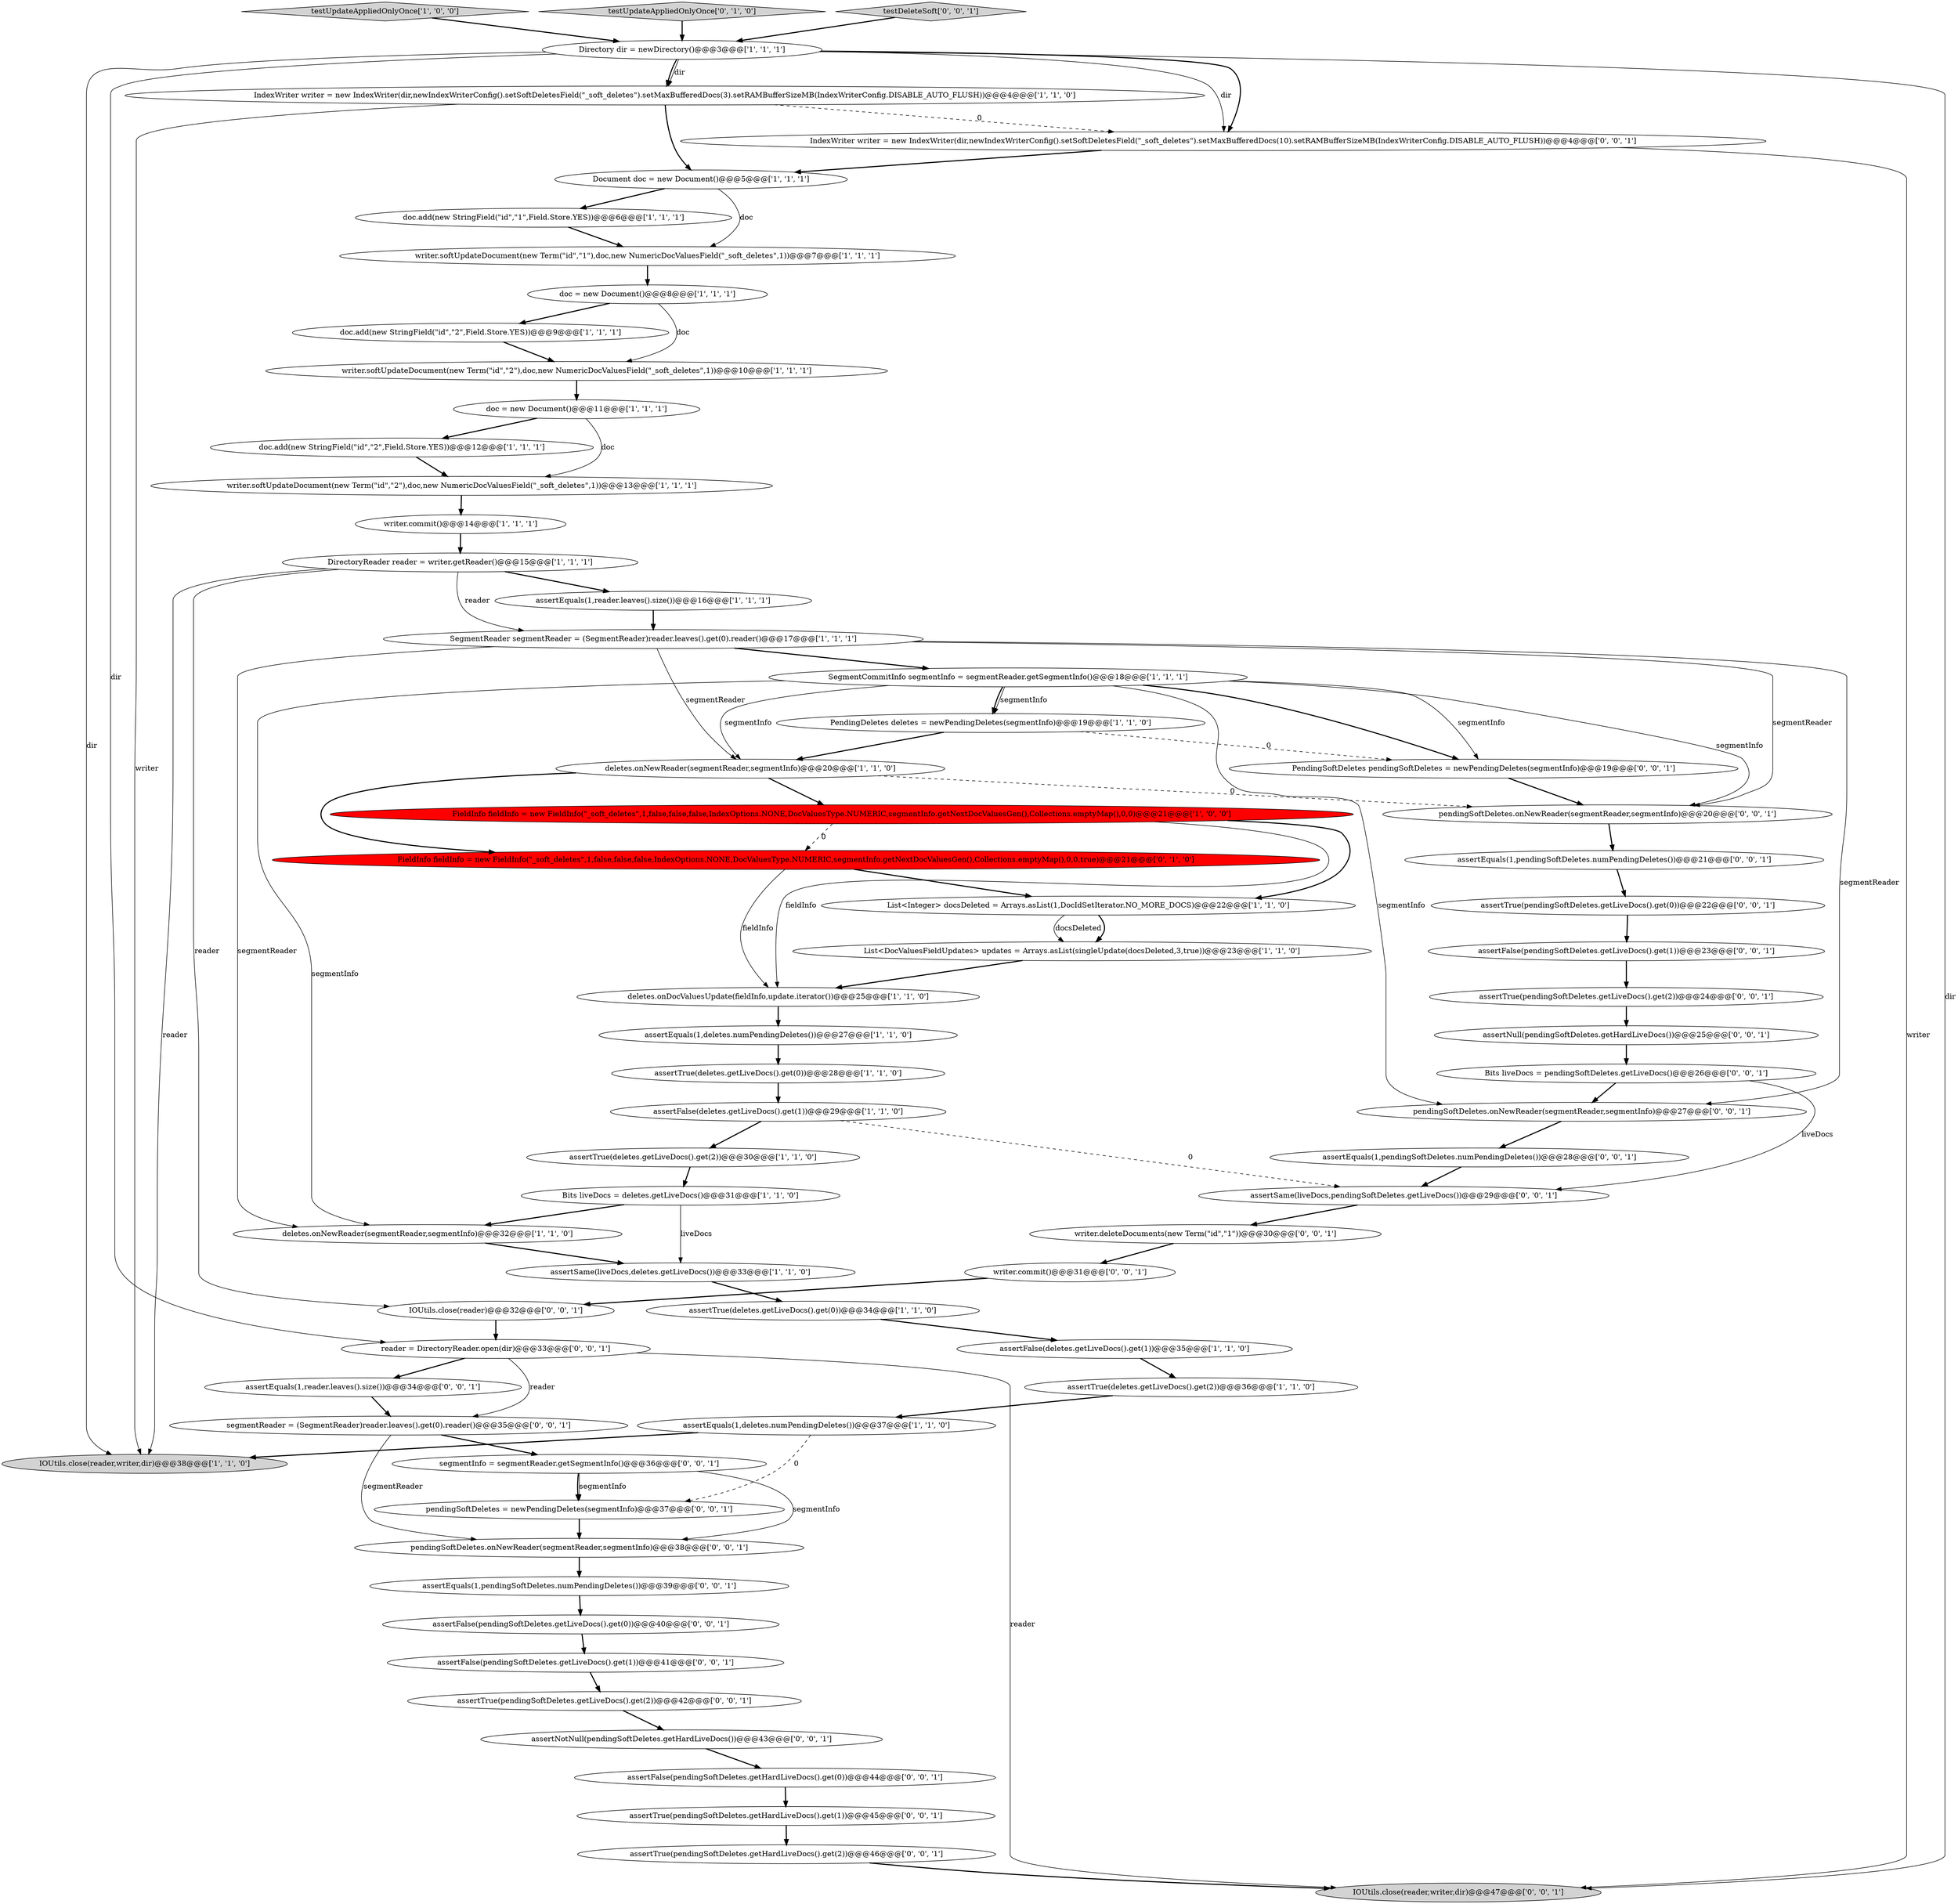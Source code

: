 digraph {
57 [style = filled, label = "segmentReader = (SegmentReader)reader.leaves().get(0).reader()@@@35@@@['0', '0', '1']", fillcolor = white, shape = ellipse image = "AAA0AAABBB3BBB"];
13 [style = filled, label = "testUpdateAppliedOnlyOnce['1', '0', '0']", fillcolor = lightgray, shape = diamond image = "AAA0AAABBB1BBB"];
5 [style = filled, label = "DirectoryReader reader = writer.getReader()@@@15@@@['1', '1', '1']", fillcolor = white, shape = ellipse image = "AAA0AAABBB1BBB"];
36 [style = filled, label = "testUpdateAppliedOnlyOnce['0', '1', '0']", fillcolor = lightgray, shape = diamond image = "AAA0AAABBB2BBB"];
7 [style = filled, label = "List<DocValuesFieldUpdates> updates = Arrays.asList(singleUpdate(docsDeleted,3,true))@@@23@@@['1', '1', '0']", fillcolor = white, shape = ellipse image = "AAA0AAABBB1BBB"];
6 [style = filled, label = "doc.add(new StringField(\"id\",\"2\",Field.Store.YES))@@@9@@@['1', '1', '1']", fillcolor = white, shape = ellipse image = "AAA0AAABBB1BBB"];
39 [style = filled, label = "IOUtils.close(reader)@@@32@@@['0', '0', '1']", fillcolor = white, shape = ellipse image = "AAA0AAABBB3BBB"];
63 [style = filled, label = "assertTrue(pendingSoftDeletes.getHardLiveDocs().get(1))@@@45@@@['0', '0', '1']", fillcolor = white, shape = ellipse image = "AAA0AAABBB3BBB"];
64 [style = filled, label = "assertFalse(pendingSoftDeletes.getLiveDocs().get(1))@@@41@@@['0', '0', '1']", fillcolor = white, shape = ellipse image = "AAA0AAABBB3BBB"];
25 [style = filled, label = "SegmentReader segmentReader = (SegmentReader)reader.leaves().get(0).reader()@@@17@@@['1', '1', '1']", fillcolor = white, shape = ellipse image = "AAA0AAABBB1BBB"];
0 [style = filled, label = "doc.add(new StringField(\"id\",\"2\",Field.Store.YES))@@@12@@@['1', '1', '1']", fillcolor = white, shape = ellipse image = "AAA0AAABBB1BBB"];
66 [style = filled, label = "assertTrue(pendingSoftDeletes.getLiveDocs().get(2))@@@24@@@['0', '0', '1']", fillcolor = white, shape = ellipse image = "AAA0AAABBB3BBB"];
43 [style = filled, label = "writer.deleteDocuments(new Term(\"id\",\"1\"))@@@30@@@['0', '0', '1']", fillcolor = white, shape = ellipse image = "AAA0AAABBB3BBB"];
16 [style = filled, label = "deletes.onNewReader(segmentReader,segmentInfo)@@@32@@@['1', '1', '0']", fillcolor = white, shape = ellipse image = "AAA0AAABBB1BBB"];
44 [style = filled, label = "Bits liveDocs = pendingSoftDeletes.getLiveDocs()@@@26@@@['0', '0', '1']", fillcolor = white, shape = ellipse image = "AAA0AAABBB3BBB"];
19 [style = filled, label = "assertTrue(deletes.getLiveDocs().get(0))@@@34@@@['1', '1', '0']", fillcolor = white, shape = ellipse image = "AAA0AAABBB1BBB"];
27 [style = filled, label = "PendingDeletes deletes = newPendingDeletes(segmentInfo)@@@19@@@['1', '1', '0']", fillcolor = white, shape = ellipse image = "AAA0AAABBB1BBB"];
42 [style = filled, label = "pendingSoftDeletes = newPendingDeletes(segmentInfo)@@@37@@@['0', '0', '1']", fillcolor = white, shape = ellipse image = "AAA0AAABBB3BBB"];
48 [style = filled, label = "pendingSoftDeletes.onNewReader(segmentReader,segmentInfo)@@@38@@@['0', '0', '1']", fillcolor = white, shape = ellipse image = "AAA0AAABBB3BBB"];
8 [style = filled, label = "assertEquals(1,deletes.numPendingDeletes())@@@27@@@['1', '1', '0']", fillcolor = white, shape = ellipse image = "AAA0AAABBB1BBB"];
30 [style = filled, label = "writer.commit()@@@14@@@['1', '1', '1']", fillcolor = white, shape = ellipse image = "AAA0AAABBB1BBB"];
45 [style = filled, label = "pendingSoftDeletes.onNewReader(segmentReader,segmentInfo)@@@27@@@['0', '0', '1']", fillcolor = white, shape = ellipse image = "AAA0AAABBB3BBB"];
59 [style = filled, label = "assertFalse(pendingSoftDeletes.getLiveDocs().get(0))@@@40@@@['0', '0', '1']", fillcolor = white, shape = ellipse image = "AAA0AAABBB3BBB"];
1 [style = filled, label = "assertTrue(deletes.getLiveDocs().get(2))@@@36@@@['1', '1', '0']", fillcolor = white, shape = ellipse image = "AAA0AAABBB1BBB"];
40 [style = filled, label = "assertFalse(pendingSoftDeletes.getLiveDocs().get(1))@@@23@@@['0', '0', '1']", fillcolor = white, shape = ellipse image = "AAA0AAABBB3BBB"];
29 [style = filled, label = "assertFalse(deletes.getLiveDocs().get(1))@@@29@@@['1', '1', '0']", fillcolor = white, shape = ellipse image = "AAA0AAABBB1BBB"];
46 [style = filled, label = "reader = DirectoryReader.open(dir)@@@33@@@['0', '0', '1']", fillcolor = white, shape = ellipse image = "AAA0AAABBB3BBB"];
28 [style = filled, label = "doc = new Document()@@@8@@@['1', '1', '1']", fillcolor = white, shape = ellipse image = "AAA0AAABBB1BBB"];
41 [style = filled, label = "PendingSoftDeletes pendingSoftDeletes = newPendingDeletes(segmentInfo)@@@19@@@['0', '0', '1']", fillcolor = white, shape = ellipse image = "AAA0AAABBB3BBB"];
38 [style = filled, label = "IndexWriter writer = new IndexWriter(dir,newIndexWriterConfig().setSoftDeletesField(\"_soft_deletes\").setMaxBufferedDocs(10).setRAMBufferSizeMB(IndexWriterConfig.DISABLE_AUTO_FLUSH))@@@4@@@['0', '0', '1']", fillcolor = white, shape = ellipse image = "AAA0AAABBB3BBB"];
9 [style = filled, label = "assertFalse(deletes.getLiveDocs().get(1))@@@35@@@['1', '1', '0']", fillcolor = white, shape = ellipse image = "AAA0AAABBB1BBB"];
18 [style = filled, label = "assertTrue(deletes.getLiveDocs().get(2))@@@30@@@['1', '1', '0']", fillcolor = white, shape = ellipse image = "AAA0AAABBB1BBB"];
62 [style = filled, label = "assertEquals(1,pendingSoftDeletes.numPendingDeletes())@@@28@@@['0', '0', '1']", fillcolor = white, shape = ellipse image = "AAA0AAABBB3BBB"];
65 [style = filled, label = "assertTrue(pendingSoftDeletes.getLiveDocs().get(2))@@@42@@@['0', '0', '1']", fillcolor = white, shape = ellipse image = "AAA0AAABBB3BBB"];
2 [style = filled, label = "doc = new Document()@@@11@@@['1', '1', '1']", fillcolor = white, shape = ellipse image = "AAA0AAABBB1BBB"];
24 [style = filled, label = "Bits liveDocs = deletes.getLiveDocs()@@@31@@@['1', '1', '0']", fillcolor = white, shape = ellipse image = "AAA0AAABBB1BBB"];
52 [style = filled, label = "assertNotNull(pendingSoftDeletes.getHardLiveDocs())@@@43@@@['0', '0', '1']", fillcolor = white, shape = ellipse image = "AAA0AAABBB3BBB"];
50 [style = filled, label = "pendingSoftDeletes.onNewReader(segmentReader,segmentInfo)@@@20@@@['0', '0', '1']", fillcolor = white, shape = ellipse image = "AAA0AAABBB3BBB"];
67 [style = filled, label = "assertSame(liveDocs,pendingSoftDeletes.getLiveDocs())@@@29@@@['0', '0', '1']", fillcolor = white, shape = ellipse image = "AAA0AAABBB3BBB"];
35 [style = filled, label = "FieldInfo fieldInfo = new FieldInfo(\"_soft_deletes\",1,false,false,false,IndexOptions.NONE,DocValuesType.NUMERIC,segmentInfo.getNextDocValuesGen(),Collections.emptyMap(),0,0,true)@@@21@@@['0', '1', '0']", fillcolor = red, shape = ellipse image = "AAA1AAABBB2BBB"];
20 [style = filled, label = "deletes.onNewReader(segmentReader,segmentInfo)@@@20@@@['1', '1', '0']", fillcolor = white, shape = ellipse image = "AAA0AAABBB1BBB"];
55 [style = filled, label = "segmentInfo = segmentReader.getSegmentInfo()@@@36@@@['0', '0', '1']", fillcolor = white, shape = ellipse image = "AAA0AAABBB3BBB"];
53 [style = filled, label = "IOUtils.close(reader,writer,dir)@@@47@@@['0', '0', '1']", fillcolor = lightgray, shape = ellipse image = "AAA0AAABBB3BBB"];
33 [style = filled, label = "assertTrue(deletes.getLiveDocs().get(0))@@@28@@@['1', '1', '0']", fillcolor = white, shape = ellipse image = "AAA0AAABBB1BBB"];
22 [style = filled, label = "writer.softUpdateDocument(new Term(\"id\",\"2\"),doc,new NumericDocValuesField(\"_soft_deletes\",1))@@@13@@@['1', '1', '1']", fillcolor = white, shape = ellipse image = "AAA0AAABBB1BBB"];
10 [style = filled, label = "writer.softUpdateDocument(new Term(\"id\",\"1\"),doc,new NumericDocValuesField(\"_soft_deletes\",1))@@@7@@@['1', '1', '1']", fillcolor = white, shape = ellipse image = "AAA0AAABBB1BBB"];
12 [style = filled, label = "IOUtils.close(reader,writer,dir)@@@38@@@['1', '1', '0']", fillcolor = lightgray, shape = ellipse image = "AAA0AAABBB1BBB"];
60 [style = filled, label = "assertEquals(1,reader.leaves().size())@@@34@@@['0', '0', '1']", fillcolor = white, shape = ellipse image = "AAA0AAABBB3BBB"];
49 [style = filled, label = "assertTrue(pendingSoftDeletes.getLiveDocs().get(0))@@@22@@@['0', '0', '1']", fillcolor = white, shape = ellipse image = "AAA0AAABBB3BBB"];
15 [style = filled, label = "doc.add(new StringField(\"id\",\"1\",Field.Store.YES))@@@6@@@['1', '1', '1']", fillcolor = white, shape = ellipse image = "AAA0AAABBB1BBB"];
23 [style = filled, label = "SegmentCommitInfo segmentInfo = segmentReader.getSegmentInfo()@@@18@@@['1', '1', '1']", fillcolor = white, shape = ellipse image = "AAA0AAABBB1BBB"];
54 [style = filled, label = "assertEquals(1,pendingSoftDeletes.numPendingDeletes())@@@21@@@['0', '0', '1']", fillcolor = white, shape = ellipse image = "AAA0AAABBB3BBB"];
51 [style = filled, label = "testDeleteSoft['0', '0', '1']", fillcolor = lightgray, shape = diamond image = "AAA0AAABBB3BBB"];
21 [style = filled, label = "FieldInfo fieldInfo = new FieldInfo(\"_soft_deletes\",1,false,false,false,IndexOptions.NONE,DocValuesType.NUMERIC,segmentInfo.getNextDocValuesGen(),Collections.emptyMap(),0,0)@@@21@@@['1', '0', '0']", fillcolor = red, shape = ellipse image = "AAA1AAABBB1BBB"];
32 [style = filled, label = "assertEquals(1,deletes.numPendingDeletes())@@@37@@@['1', '1', '0']", fillcolor = white, shape = ellipse image = "AAA0AAABBB1BBB"];
31 [style = filled, label = "writer.softUpdateDocument(new Term(\"id\",\"2\"),doc,new NumericDocValuesField(\"_soft_deletes\",1))@@@10@@@['1', '1', '1']", fillcolor = white, shape = ellipse image = "AAA0AAABBB1BBB"];
47 [style = filled, label = "assertTrue(pendingSoftDeletes.getHardLiveDocs().get(2))@@@46@@@['0', '0', '1']", fillcolor = white, shape = ellipse image = "AAA0AAABBB3BBB"];
61 [style = filled, label = "assertEquals(1,pendingSoftDeletes.numPendingDeletes())@@@39@@@['0', '0', '1']", fillcolor = white, shape = ellipse image = "AAA0AAABBB3BBB"];
26 [style = filled, label = "assertSame(liveDocs,deletes.getLiveDocs())@@@33@@@['1', '1', '0']", fillcolor = white, shape = ellipse image = "AAA0AAABBB1BBB"];
4 [style = filled, label = "assertEquals(1,reader.leaves().size())@@@16@@@['1', '1', '1']", fillcolor = white, shape = ellipse image = "AAA0AAABBB1BBB"];
37 [style = filled, label = "assertFalse(pendingSoftDeletes.getHardLiveDocs().get(0))@@@44@@@['0', '0', '1']", fillcolor = white, shape = ellipse image = "AAA0AAABBB3BBB"];
58 [style = filled, label = "assertNull(pendingSoftDeletes.getHardLiveDocs())@@@25@@@['0', '0', '1']", fillcolor = white, shape = ellipse image = "AAA0AAABBB3BBB"];
3 [style = filled, label = "List<Integer> docsDeleted = Arrays.asList(1,DocIdSetIterator.NO_MORE_DOCS)@@@22@@@['1', '1', '0']", fillcolor = white, shape = ellipse image = "AAA0AAABBB1BBB"];
14 [style = filled, label = "IndexWriter writer = new IndexWriter(dir,newIndexWriterConfig().setSoftDeletesField(\"_soft_deletes\").setMaxBufferedDocs(3).setRAMBufferSizeMB(IndexWriterConfig.DISABLE_AUTO_FLUSH))@@@4@@@['1', '1', '0']", fillcolor = white, shape = ellipse image = "AAA0AAABBB1BBB"];
56 [style = filled, label = "writer.commit()@@@31@@@['0', '0', '1']", fillcolor = white, shape = ellipse image = "AAA0AAABBB3BBB"];
17 [style = filled, label = "Document doc = new Document()@@@5@@@['1', '1', '1']", fillcolor = white, shape = ellipse image = "AAA0AAABBB1BBB"];
34 [style = filled, label = "Directory dir = newDirectory()@@@3@@@['1', '1', '1']", fillcolor = white, shape = ellipse image = "AAA0AAABBB1BBB"];
11 [style = filled, label = "deletes.onDocValuesUpdate(fieldInfo,update.iterator())@@@25@@@['1', '1', '0']", fillcolor = white, shape = ellipse image = "AAA0AAABBB1BBB"];
15->10 [style = bold, label=""];
28->6 [style = bold, label=""];
34->53 [style = solid, label="dir"];
34->14 [style = solid, label="dir"];
40->66 [style = bold, label=""];
4->25 [style = bold, label=""];
32->12 [style = bold, label=""];
14->17 [style = bold, label=""];
34->12 [style = solid, label="dir"];
42->48 [style = bold, label=""];
48->61 [style = bold, label=""];
61->59 [style = bold, label=""];
25->45 [style = solid, label="segmentReader"];
22->30 [style = bold, label=""];
25->20 [style = solid, label="segmentReader"];
29->18 [style = bold, label=""];
62->67 [style = bold, label=""];
19->9 [style = bold, label=""];
45->62 [style = bold, label=""];
5->25 [style = solid, label="reader"];
25->50 [style = solid, label="segmentReader"];
49->40 [style = bold, label=""];
50->54 [style = bold, label=""];
21->3 [style = bold, label=""];
47->53 [style = bold, label=""];
13->34 [style = bold, label=""];
59->64 [style = bold, label=""];
7->11 [style = bold, label=""];
54->49 [style = bold, label=""];
35->11 [style = solid, label="fieldInfo"];
57->55 [style = bold, label=""];
52->37 [style = bold, label=""];
16->26 [style = bold, label=""];
5->12 [style = solid, label="reader"];
44->67 [style = solid, label="liveDocs"];
14->12 [style = solid, label="writer"];
31->2 [style = bold, label=""];
29->67 [style = dashed, label="0"];
2->22 [style = solid, label="doc"];
23->27 [style = solid, label="segmentInfo"];
33->29 [style = bold, label=""];
46->60 [style = bold, label=""];
60->57 [style = bold, label=""];
25->16 [style = solid, label="segmentReader"];
3->7 [style = bold, label=""];
57->48 [style = solid, label="segmentReader"];
23->41 [style = solid, label="segmentInfo"];
17->10 [style = solid, label="doc"];
55->42 [style = solid, label="segmentInfo"];
23->45 [style = solid, label="segmentInfo"];
17->15 [style = bold, label=""];
37->63 [style = bold, label=""];
1->32 [style = bold, label=""];
11->8 [style = bold, label=""];
34->14 [style = bold, label=""];
34->38 [style = bold, label=""];
9->1 [style = bold, label=""];
44->45 [style = bold, label=""];
55->48 [style = solid, label="segmentInfo"];
38->17 [style = bold, label=""];
27->20 [style = bold, label=""];
41->50 [style = bold, label=""];
8->33 [style = bold, label=""];
46->57 [style = solid, label="reader"];
63->47 [style = bold, label=""];
18->24 [style = bold, label=""];
39->46 [style = bold, label=""];
35->3 [style = bold, label=""];
27->41 [style = dashed, label="0"];
34->46 [style = solid, label="dir"];
23->41 [style = bold, label=""];
23->50 [style = solid, label="segmentInfo"];
26->19 [style = bold, label=""];
55->42 [style = bold, label=""];
21->11 [style = solid, label="fieldInfo"];
66->58 [style = bold, label=""];
28->31 [style = solid, label="doc"];
2->0 [style = bold, label=""];
5->39 [style = solid, label="reader"];
65->52 [style = bold, label=""];
30->5 [style = bold, label=""];
64->65 [style = bold, label=""];
5->4 [style = bold, label=""];
14->38 [style = dashed, label="0"];
23->20 [style = solid, label="segmentInfo"];
56->39 [style = bold, label=""];
23->16 [style = solid, label="segmentInfo"];
21->35 [style = dashed, label="0"];
67->43 [style = bold, label=""];
36->34 [style = bold, label=""];
10->28 [style = bold, label=""];
38->53 [style = solid, label="writer"];
23->27 [style = bold, label=""];
25->23 [style = bold, label=""];
3->7 [style = solid, label="docsDeleted"];
34->38 [style = solid, label="dir"];
58->44 [style = bold, label=""];
20->21 [style = bold, label=""];
46->53 [style = solid, label="reader"];
20->50 [style = dashed, label="0"];
24->16 [style = bold, label=""];
6->31 [style = bold, label=""];
0->22 [style = bold, label=""];
32->42 [style = dashed, label="0"];
20->35 [style = bold, label=""];
51->34 [style = bold, label=""];
43->56 [style = bold, label=""];
24->26 [style = solid, label="liveDocs"];
}

